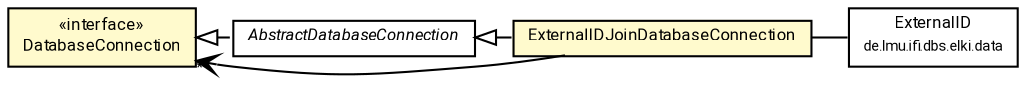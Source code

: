 #!/usr/local/bin/dot
#
# Class diagram 
# Generated by UMLGraph version R5_7_2-60-g0e99a6 (http://www.spinellis.gr/umlgraph/)
#

digraph G {
	graph [fontnames="svg"]
	edge [fontname="Roboto",fontsize=7,labelfontname="Roboto",labelfontsize=7,color="black"];
	node [fontname="Roboto",fontcolor="black",fontsize=8,shape=plaintext,margin=0,width=0,height=0];
	nodesep=0.15;
	ranksep=0.25;
	rankdir=LR;
	// de.lmu.ifi.dbs.elki.datasource.DatabaseConnection
	c4176135 [label=<<table title="de.lmu.ifi.dbs.elki.datasource.DatabaseConnection" border="0" cellborder="1" cellspacing="0" cellpadding="2" bgcolor="LemonChiffon" href="DatabaseConnection.html" target="_parent">
		<tr><td><table border="0" cellspacing="0" cellpadding="1">
		<tr><td align="center" balign="center"> &#171;interface&#187; </td></tr>
		<tr><td align="center" balign="center"> <font face="Roboto">DatabaseConnection</font> </td></tr>
		</table></td></tr>
		</table>>, URL="DatabaseConnection.html"];
	// de.lmu.ifi.dbs.elki.data.ExternalID
	c4176188 [label=<<table title="de.lmu.ifi.dbs.elki.data.ExternalID" border="0" cellborder="1" cellspacing="0" cellpadding="2" href="../data/ExternalID.html" target="_parent">
		<tr><td><table border="0" cellspacing="0" cellpadding="1">
		<tr><td align="center" balign="center"> <font face="Roboto">ExternalID</font> </td></tr>
		<tr><td align="center" balign="center"> <font face="Roboto" point-size="7.0">de.lmu.ifi.dbs.elki.data</font> </td></tr>
		</table></td></tr>
		</table>>, URL="../data/ExternalID.html"];
	// de.lmu.ifi.dbs.elki.datasource.AbstractDatabaseConnection
	c4177617 [label=<<table title="de.lmu.ifi.dbs.elki.datasource.AbstractDatabaseConnection" border="0" cellborder="1" cellspacing="0" cellpadding="2" href="AbstractDatabaseConnection.html" target="_parent">
		<tr><td><table border="0" cellspacing="0" cellpadding="1">
		<tr><td align="center" balign="center"> <font face="Roboto"><i>AbstractDatabaseConnection</i></font> </td></tr>
		</table></td></tr>
		</table>>, URL="AbstractDatabaseConnection.html"];
	// de.lmu.ifi.dbs.elki.datasource.ExternalIDJoinDatabaseConnection
	c4177737 [label=<<table title="de.lmu.ifi.dbs.elki.datasource.ExternalIDJoinDatabaseConnection" border="0" cellborder="1" cellspacing="0" cellpadding="2" bgcolor="lemonChiffon" href="ExternalIDJoinDatabaseConnection.html" target="_parent">
		<tr><td><table border="0" cellspacing="0" cellpadding="1">
		<tr><td align="center" balign="center"> <font face="Roboto">ExternalIDJoinDatabaseConnection</font> </td></tr>
		</table></td></tr>
		</table>>, URL="ExternalIDJoinDatabaseConnection.html"];
	// de.lmu.ifi.dbs.elki.datasource.AbstractDatabaseConnection implements de.lmu.ifi.dbs.elki.datasource.DatabaseConnection
	c4176135 -> c4177617 [arrowtail=empty,style=dashed,dir=back,weight=9];
	// de.lmu.ifi.dbs.elki.datasource.ExternalIDJoinDatabaseConnection extends de.lmu.ifi.dbs.elki.datasource.AbstractDatabaseConnection
	c4177617 -> c4177737 [arrowtail=empty,dir=back,weight=10];
	// de.lmu.ifi.dbs.elki.datasource.ExternalIDJoinDatabaseConnection assoc de.lmu.ifi.dbs.elki.data.ExternalID
	c4177737 -> c4176188 [arrowhead=none,weight=2];
	// de.lmu.ifi.dbs.elki.datasource.ExternalIDJoinDatabaseConnection navassoc de.lmu.ifi.dbs.elki.datasource.DatabaseConnection
	c4177737 -> c4176135 [arrowhead=open,weight=1,headlabel="*"];
}

